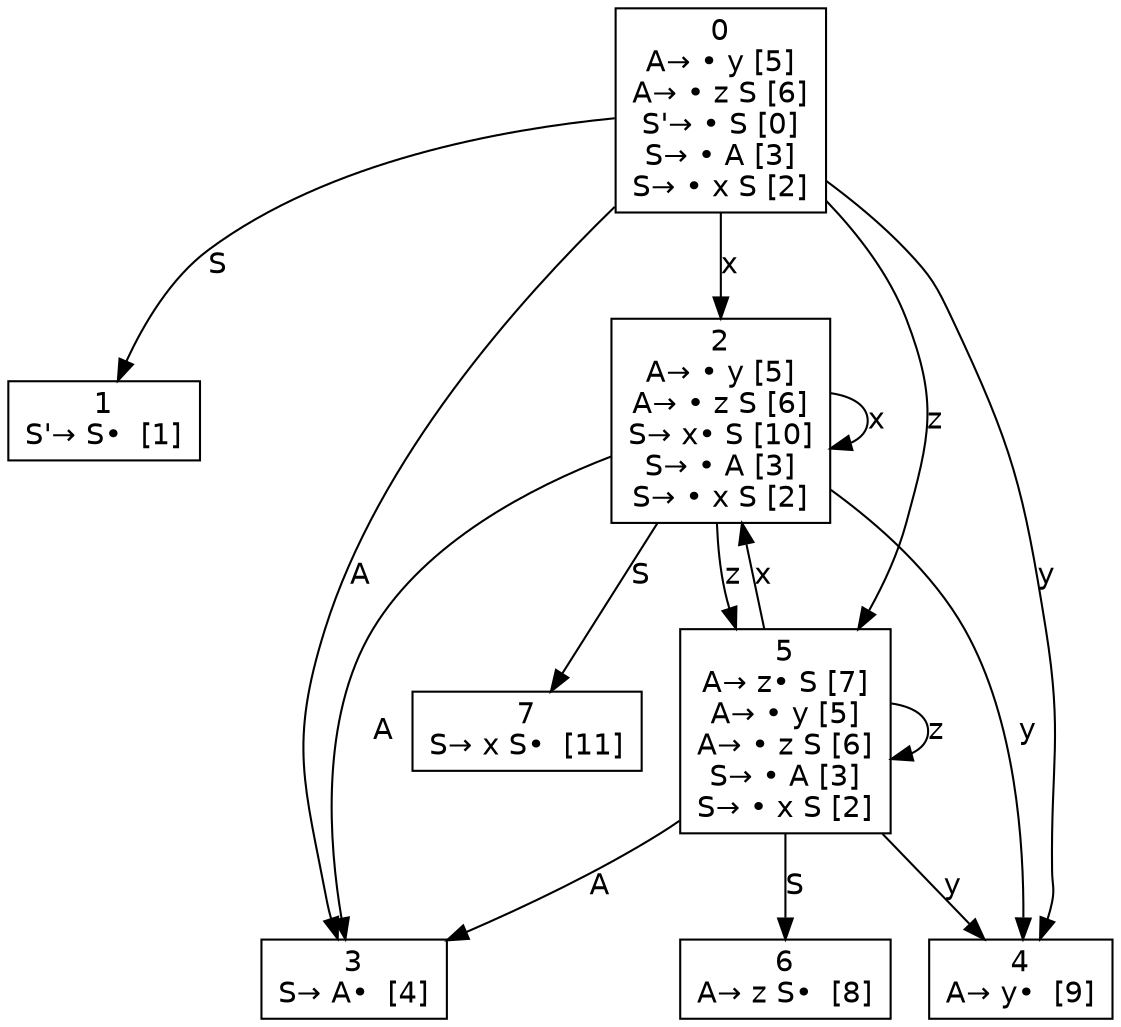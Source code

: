 digraph d{
node [fontname=Helvetica,shape=box];
edge [fontname=Helvetica];
n0 [label=<0<br />A→ • y [5]<br />A→ • z S [6]<br />S'→ • S [0]<br />S→ • A [3]<br />S→ • x S [2]>];
n1 [label=<1<br />S'→ S•  [1]>];
n2 [label=<2<br />A→ • y [5]<br />A→ • z S [6]<br />S→ x• S [10]<br />S→ • A [3]<br />S→ • x S [2]>];
n3 [label=<3<br />S→ A•  [4]>];
n4 [label=<4<br />A→ y•  [9]>];
n5 [label=<5<br />A→ z• S [7]<br />A→ • y [5]<br />A→ • z S [6]<br />S→ • A [3]<br />S→ • x S [2]>];
n6 [label=<6<br />A→ z S•  [8]>];
n7 [label=<7<br />S→ x S•  [11]>];
n0 -> n1 [label="S"];
n0 -> n2 [label="x"];
n0 -> n3 [label="A"];
n0 -> n4 [label="y"];
n0 -> n5 [label="z"];
n2 -> n7 [label="S"];
n2 -> n2 [label="x"];
n2 -> n3 [label="A"];
n2 -> n4 [label="y"];
n2 -> n5 [label="z"];
n5 -> n6 [label="S"];
n5 -> n2 [label="x"];
n5 -> n3 [label="A"];
n5 -> n4 [label="y"];
n5 -> n5 [label="z"];
}